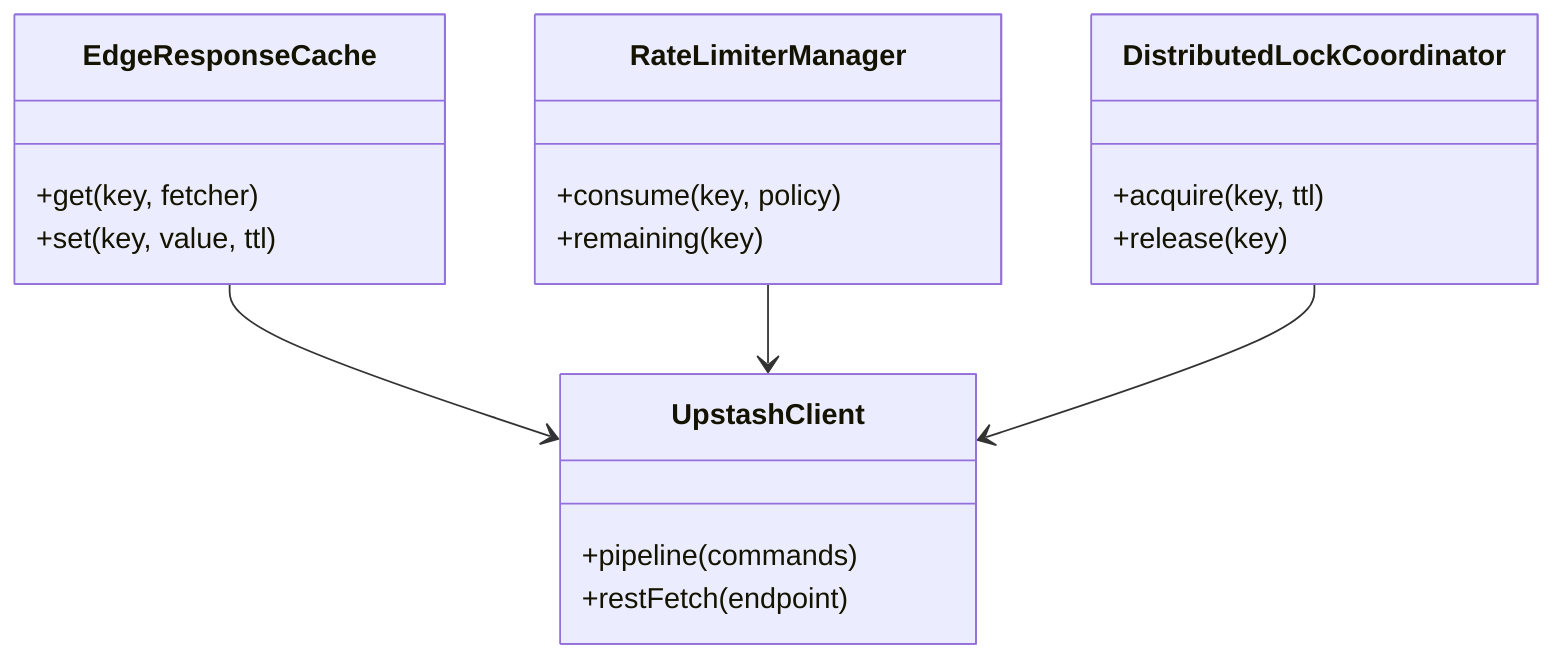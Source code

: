 classDiagram
    class EdgeResponseCache {
        +get(key, fetcher)
        +set(key, value, ttl)
    }
    class RateLimiterManager {
        +consume(key, policy)
        +remaining(key)
    }
    class DistributedLockCoordinator {
        +acquire(key, ttl)
        +release(key)
    }
    class UpstashClient {
        +pipeline(commands)
        +restFetch(endpoint)
    }
    EdgeResponseCache --> UpstashClient
    RateLimiterManager --> UpstashClient
    DistributedLockCoordinator --> UpstashClient